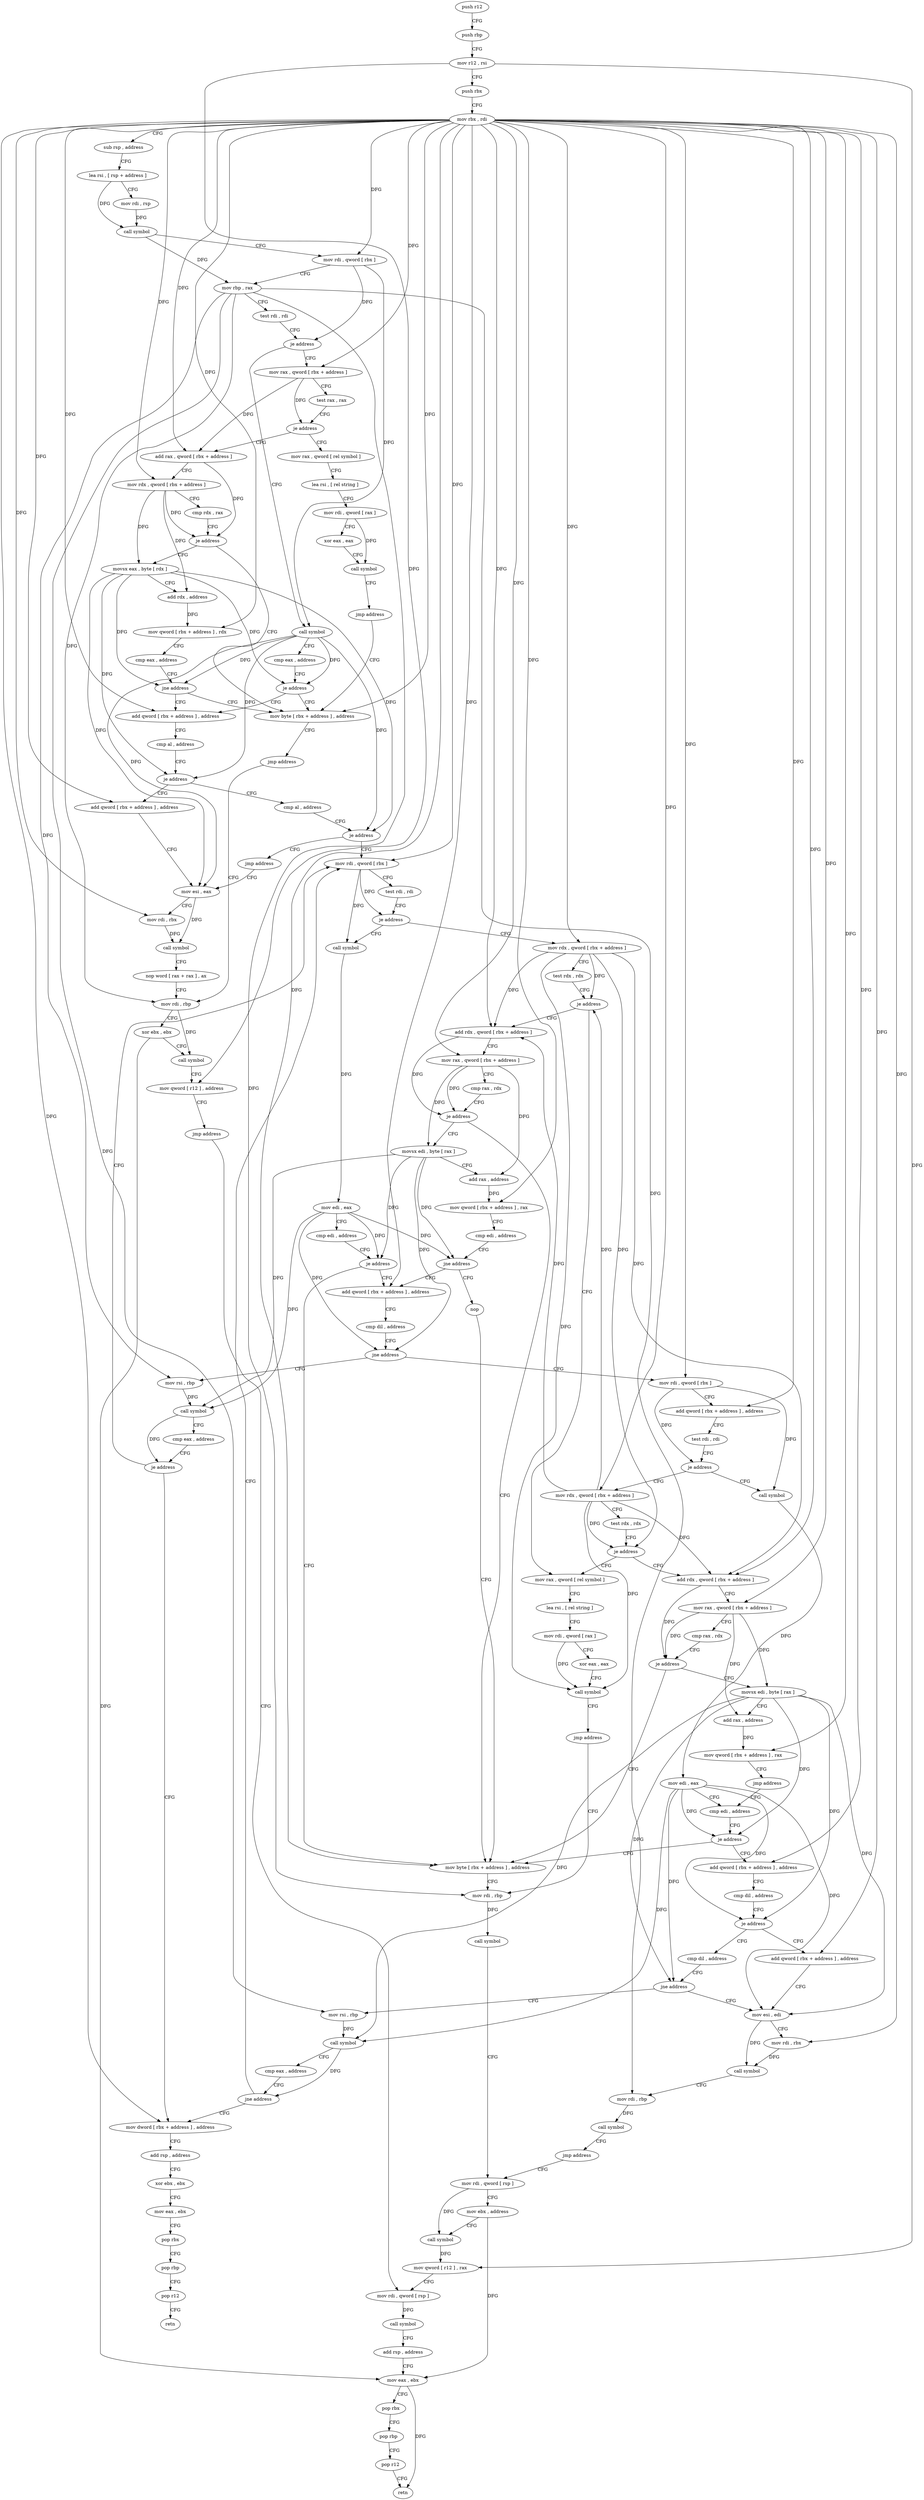 digraph "func" {
"106528" [label = "push r12" ]
"106530" [label = "push rbp" ]
"106531" [label = "mov r12 , rsi" ]
"106534" [label = "push rbx" ]
"106535" [label = "mov rbx , rdi" ]
"106538" [label = "sub rsp , address" ]
"106542" [label = "lea rsi , [ rsp + address ]" ]
"106547" [label = "mov rdi , rsp" ]
"106550" [label = "call symbol" ]
"106555" [label = "mov rdi , qword [ rbx ]" ]
"106558" [label = "mov rbp , rax" ]
"106561" [label = "test rdi , rdi" ]
"106564" [label = "je address" ]
"106904" [label = "mov rax , qword [ rbx + address ]" ]
"106570" [label = "call symbol" ]
"106908" [label = "test rax , rax" ]
"106911" [label = "je address" ]
"107063" [label = "mov rax , qword [ rel symbol ]" ]
"106917" [label = "add rax , qword [ rbx + address ]" ]
"106575" [label = "cmp eax , address" ]
"106578" [label = "je address" ]
"106950" [label = "mov byte [ rbx + address ] , address" ]
"106584" [label = "add qword [ rbx + address ] , address" ]
"107070" [label = "lea rsi , [ rel string ]" ]
"107077" [label = "mov rdi , qword [ rax ]" ]
"107080" [label = "xor eax , eax" ]
"107082" [label = "call symbol" ]
"107087" [label = "jmp address" ]
"106921" [label = "mov rdx , qword [ rbx + address ]" ]
"106925" [label = "cmp rdx , rax" ]
"106928" [label = "je address" ]
"106930" [label = "movsx eax , byte [ rdx ]" ]
"106954" [label = "jmp address" ]
"106880" [label = "mov rdi , rbp" ]
"106589" [label = "cmp al , address" ]
"106591" [label = "je address" ]
"106856" [label = "add qword [ rbx + address ] , address" ]
"106597" [label = "cmp al , address" ]
"106933" [label = "add rdx , address" ]
"106937" [label = "mov qword [ rbx + address ] , rdx" ]
"106941" [label = "cmp eax , address" ]
"106944" [label = "jne address" ]
"106883" [label = "xor ebx , ebx" ]
"106885" [label = "call symbol" ]
"106890" [label = "mov qword [ r12 ] , address" ]
"106898" [label = "jmp address" ]
"106830" [label = "mov rdi , qword [ rsp ]" ]
"106861" [label = "mov esi , eax" ]
"106599" [label = "je address" ]
"106621" [label = "mov rdi , qword [ rbx ]" ]
"106601" [label = "jmp address" ]
"106834" [label = "call symbol" ]
"106839" [label = "add rsp , address" ]
"106843" [label = "mov eax , ebx" ]
"106845" [label = "pop rbx" ]
"106846" [label = "pop rbp" ]
"106847" [label = "pop r12" ]
"106849" [label = "retn" ]
"106624" [label = "test rdi , rdi" ]
"106627" [label = "je address" ]
"106752" [label = "mov rdx , qword [ rbx + address ]" ]
"106629" [label = "call symbol" ]
"106756" [label = "test rdx , rdx" ]
"106759" [label = "je address" ]
"107034" [label = "mov rax , qword [ rel symbol ]" ]
"106765" [label = "add rdx , qword [ rbx + address ]" ]
"106634" [label = "mov edi , eax" ]
"106636" [label = "cmp edi , address" ]
"106639" [label = "je address" ]
"106800" [label = "mov byte [ rbx + address ] , address" ]
"106645" [label = "add qword [ rbx + address ] , address" ]
"106863" [label = "mov rdi , rbx" ]
"106866" [label = "call symbol" ]
"106871" [label = "nop word [ rax + rax ] , ax" ]
"107041" [label = "lea rsi , [ rel string ]" ]
"107048" [label = "mov rdi , qword [ rax ]" ]
"107051" [label = "xor eax , eax" ]
"107053" [label = "call symbol" ]
"107058" [label = "jmp address" ]
"106804" [label = "mov rdi , rbp" ]
"106769" [label = "mov rax , qword [ rbx + address ]" ]
"106773" [label = "cmp rax , rdx" ]
"106776" [label = "je address" ]
"106778" [label = "movsx edi , byte [ rax ]" ]
"106650" [label = "cmp dil , address" ]
"106654" [label = "jne address" ]
"106608" [label = "mov rsi , rbp" ]
"106656" [label = "mov rdi , qword [ rbx ]" ]
"106807" [label = "call symbol" ]
"106812" [label = "mov rdi , qword [ rsp ]" ]
"106781" [label = "add rax , address" ]
"106785" [label = "mov qword [ rbx + address ] , rax" ]
"106789" [label = "cmp edi , address" ]
"106792" [label = "jne address" ]
"106798" [label = "nop" ]
"106611" [label = "call symbol" ]
"106616" [label = "cmp eax , address" ]
"106619" [label = "je address" ]
"106723" [label = "mov dword [ rbx + address ] , address" ]
"106659" [label = "add qword [ rbx + address ] , address" ]
"106664" [label = "test rdi , rdi" ]
"106667" [label = "je address" ]
"106992" [label = "mov rdx , qword [ rbx + address ]" ]
"106673" [label = "call symbol" ]
"106730" [label = "add rsp , address" ]
"106734" [label = "xor ebx , ebx" ]
"106736" [label = "mov eax , ebx" ]
"106738" [label = "pop rbx" ]
"106739" [label = "pop rbp" ]
"106740" [label = "pop r12" ]
"106742" [label = "retn" ]
"106996" [label = "test rdx , rdx" ]
"106999" [label = "je address" ]
"107001" [label = "add rdx , qword [ rbx + address ]" ]
"106678" [label = "mov edi , eax" ]
"106680" [label = "cmp edi , address" ]
"107005" [label = "mov rax , qword [ rbx + address ]" ]
"107009" [label = "cmp rax , rdx" ]
"107012" [label = "je address" ]
"107018" [label = "movsx edi , byte [ rax ]" ]
"106685" [label = "add qword [ rbx + address ] , address" ]
"106690" [label = "cmp dil , address" ]
"106694" [label = "je address" ]
"106960" [label = "add qword [ rbx + address ] , address" ]
"106700" [label = "cmp dil , address" ]
"107021" [label = "add rax , address" ]
"107025" [label = "mov qword [ rbx + address ] , rax" ]
"107029" [label = "jmp address" ]
"106965" [label = "mov esi , edi" ]
"106704" [label = "jne address" ]
"106710" [label = "mov rsi , rbp" ]
"106683" [label = "je address" ]
"106816" [label = "mov ebx , address" ]
"106821" [label = "call symbol" ]
"106826" [label = "mov qword [ r12 ] , rax" ]
"106967" [label = "mov rdi , rbx" ]
"106970" [label = "call symbol" ]
"106975" [label = "mov rdi , rbp" ]
"106978" [label = "call symbol" ]
"106983" [label = "jmp address" ]
"106713" [label = "call symbol" ]
"106718" [label = "cmp eax , address" ]
"106721" [label = "jne address" ]
"106528" -> "106530" [ label = "CFG" ]
"106530" -> "106531" [ label = "CFG" ]
"106531" -> "106534" [ label = "CFG" ]
"106531" -> "106890" [ label = "DFG" ]
"106531" -> "106826" [ label = "DFG" ]
"106534" -> "106535" [ label = "CFG" ]
"106535" -> "106538" [ label = "CFG" ]
"106535" -> "106555" [ label = "DFG" ]
"106535" -> "106904" [ label = "DFG" ]
"106535" -> "106917" [ label = "DFG" ]
"106535" -> "106921" [ label = "DFG" ]
"106535" -> "106950" [ label = "DFG" ]
"106535" -> "106584" [ label = "DFG" ]
"106535" -> "106937" [ label = "DFG" ]
"106535" -> "106856" [ label = "DFG" ]
"106535" -> "106863" [ label = "DFG" ]
"106535" -> "106621" [ label = "DFG" ]
"106535" -> "106752" [ label = "DFG" ]
"106535" -> "106765" [ label = "DFG" ]
"106535" -> "106769" [ label = "DFG" ]
"106535" -> "106800" [ label = "DFG" ]
"106535" -> "106645" [ label = "DFG" ]
"106535" -> "106785" [ label = "DFG" ]
"106535" -> "106656" [ label = "DFG" ]
"106535" -> "106659" [ label = "DFG" ]
"106535" -> "106723" [ label = "DFG" ]
"106535" -> "106992" [ label = "DFG" ]
"106535" -> "107001" [ label = "DFG" ]
"106535" -> "107005" [ label = "DFG" ]
"106535" -> "107025" [ label = "DFG" ]
"106535" -> "106685" [ label = "DFG" ]
"106535" -> "106960" [ label = "DFG" ]
"106535" -> "106967" [ label = "DFG" ]
"106538" -> "106542" [ label = "CFG" ]
"106542" -> "106547" [ label = "CFG" ]
"106542" -> "106550" [ label = "DFG" ]
"106547" -> "106550" [ label = "DFG" ]
"106550" -> "106555" [ label = "CFG" ]
"106550" -> "106558" [ label = "DFG" ]
"106555" -> "106558" [ label = "CFG" ]
"106555" -> "106564" [ label = "DFG" ]
"106555" -> "106570" [ label = "DFG" ]
"106558" -> "106561" [ label = "CFG" ]
"106558" -> "106880" [ label = "DFG" ]
"106558" -> "106804" [ label = "DFG" ]
"106558" -> "106608" [ label = "DFG" ]
"106558" -> "106975" [ label = "DFG" ]
"106558" -> "106710" [ label = "DFG" ]
"106561" -> "106564" [ label = "CFG" ]
"106564" -> "106904" [ label = "CFG" ]
"106564" -> "106570" [ label = "CFG" ]
"106904" -> "106908" [ label = "CFG" ]
"106904" -> "106911" [ label = "DFG" ]
"106904" -> "106917" [ label = "DFG" ]
"106570" -> "106575" [ label = "CFG" ]
"106570" -> "106578" [ label = "DFG" ]
"106570" -> "106591" [ label = "DFG" ]
"106570" -> "106944" [ label = "DFG" ]
"106570" -> "106599" [ label = "DFG" ]
"106570" -> "106861" [ label = "DFG" ]
"106908" -> "106911" [ label = "CFG" ]
"106911" -> "107063" [ label = "CFG" ]
"106911" -> "106917" [ label = "CFG" ]
"107063" -> "107070" [ label = "CFG" ]
"106917" -> "106921" [ label = "CFG" ]
"106917" -> "106928" [ label = "DFG" ]
"106575" -> "106578" [ label = "CFG" ]
"106578" -> "106950" [ label = "CFG" ]
"106578" -> "106584" [ label = "CFG" ]
"106950" -> "106954" [ label = "CFG" ]
"106584" -> "106589" [ label = "CFG" ]
"107070" -> "107077" [ label = "CFG" ]
"107077" -> "107080" [ label = "CFG" ]
"107077" -> "107082" [ label = "DFG" ]
"107080" -> "107082" [ label = "CFG" ]
"107082" -> "107087" [ label = "CFG" ]
"107087" -> "106950" [ label = "CFG" ]
"106921" -> "106925" [ label = "CFG" ]
"106921" -> "106928" [ label = "DFG" ]
"106921" -> "106930" [ label = "DFG" ]
"106921" -> "106933" [ label = "DFG" ]
"106925" -> "106928" [ label = "CFG" ]
"106928" -> "106950" [ label = "CFG" ]
"106928" -> "106930" [ label = "CFG" ]
"106930" -> "106933" [ label = "CFG" ]
"106930" -> "106578" [ label = "DFG" ]
"106930" -> "106591" [ label = "DFG" ]
"106930" -> "106944" [ label = "DFG" ]
"106930" -> "106599" [ label = "DFG" ]
"106930" -> "106861" [ label = "DFG" ]
"106954" -> "106880" [ label = "CFG" ]
"106880" -> "106883" [ label = "CFG" ]
"106880" -> "106885" [ label = "DFG" ]
"106589" -> "106591" [ label = "CFG" ]
"106591" -> "106856" [ label = "CFG" ]
"106591" -> "106597" [ label = "CFG" ]
"106856" -> "106861" [ label = "CFG" ]
"106597" -> "106599" [ label = "CFG" ]
"106933" -> "106937" [ label = "DFG" ]
"106937" -> "106941" [ label = "CFG" ]
"106941" -> "106944" [ label = "CFG" ]
"106944" -> "106584" [ label = "CFG" ]
"106944" -> "106950" [ label = "CFG" ]
"106883" -> "106885" [ label = "CFG" ]
"106883" -> "106843" [ label = "DFG" ]
"106885" -> "106890" [ label = "CFG" ]
"106890" -> "106898" [ label = "CFG" ]
"106898" -> "106830" [ label = "CFG" ]
"106830" -> "106834" [ label = "DFG" ]
"106861" -> "106863" [ label = "CFG" ]
"106861" -> "106866" [ label = "DFG" ]
"106599" -> "106621" [ label = "CFG" ]
"106599" -> "106601" [ label = "CFG" ]
"106621" -> "106624" [ label = "CFG" ]
"106621" -> "106627" [ label = "DFG" ]
"106621" -> "106629" [ label = "DFG" ]
"106601" -> "106861" [ label = "CFG" ]
"106834" -> "106839" [ label = "CFG" ]
"106839" -> "106843" [ label = "CFG" ]
"106843" -> "106845" [ label = "CFG" ]
"106843" -> "106849" [ label = "DFG" ]
"106845" -> "106846" [ label = "CFG" ]
"106846" -> "106847" [ label = "CFG" ]
"106847" -> "106849" [ label = "CFG" ]
"106624" -> "106627" [ label = "CFG" ]
"106627" -> "106752" [ label = "CFG" ]
"106627" -> "106629" [ label = "CFG" ]
"106752" -> "106756" [ label = "CFG" ]
"106752" -> "106759" [ label = "DFG" ]
"106752" -> "107053" [ label = "DFG" ]
"106752" -> "106765" [ label = "DFG" ]
"106752" -> "106999" [ label = "DFG" ]
"106752" -> "107001" [ label = "DFG" ]
"106629" -> "106634" [ label = "DFG" ]
"106756" -> "106759" [ label = "CFG" ]
"106759" -> "107034" [ label = "CFG" ]
"106759" -> "106765" [ label = "CFG" ]
"107034" -> "107041" [ label = "CFG" ]
"106765" -> "106769" [ label = "CFG" ]
"106765" -> "106776" [ label = "DFG" ]
"106634" -> "106636" [ label = "CFG" ]
"106634" -> "106639" [ label = "DFG" ]
"106634" -> "106654" [ label = "DFG" ]
"106634" -> "106792" [ label = "DFG" ]
"106634" -> "106611" [ label = "DFG" ]
"106636" -> "106639" [ label = "CFG" ]
"106639" -> "106800" [ label = "CFG" ]
"106639" -> "106645" [ label = "CFG" ]
"106800" -> "106804" [ label = "CFG" ]
"106645" -> "106650" [ label = "CFG" ]
"106863" -> "106866" [ label = "DFG" ]
"106866" -> "106871" [ label = "CFG" ]
"106871" -> "106880" [ label = "CFG" ]
"107041" -> "107048" [ label = "CFG" ]
"107048" -> "107051" [ label = "CFG" ]
"107048" -> "107053" [ label = "DFG" ]
"107051" -> "107053" [ label = "CFG" ]
"107053" -> "107058" [ label = "CFG" ]
"107058" -> "106804" [ label = "CFG" ]
"106804" -> "106807" [ label = "DFG" ]
"106769" -> "106773" [ label = "CFG" ]
"106769" -> "106776" [ label = "DFG" ]
"106769" -> "106778" [ label = "DFG" ]
"106769" -> "106781" [ label = "DFG" ]
"106773" -> "106776" [ label = "CFG" ]
"106776" -> "106800" [ label = "CFG" ]
"106776" -> "106778" [ label = "CFG" ]
"106778" -> "106781" [ label = "CFG" ]
"106778" -> "106639" [ label = "DFG" ]
"106778" -> "106654" [ label = "DFG" ]
"106778" -> "106792" [ label = "DFG" ]
"106778" -> "106611" [ label = "DFG" ]
"106650" -> "106654" [ label = "CFG" ]
"106654" -> "106608" [ label = "CFG" ]
"106654" -> "106656" [ label = "CFG" ]
"106608" -> "106611" [ label = "DFG" ]
"106656" -> "106659" [ label = "CFG" ]
"106656" -> "106667" [ label = "DFG" ]
"106656" -> "106673" [ label = "DFG" ]
"106807" -> "106812" [ label = "CFG" ]
"106812" -> "106816" [ label = "CFG" ]
"106812" -> "106821" [ label = "DFG" ]
"106781" -> "106785" [ label = "DFG" ]
"106785" -> "106789" [ label = "CFG" ]
"106789" -> "106792" [ label = "CFG" ]
"106792" -> "106645" [ label = "CFG" ]
"106792" -> "106798" [ label = "CFG" ]
"106798" -> "106800" [ label = "CFG" ]
"106611" -> "106616" [ label = "CFG" ]
"106611" -> "106619" [ label = "DFG" ]
"106616" -> "106619" [ label = "CFG" ]
"106619" -> "106723" [ label = "CFG" ]
"106619" -> "106621" [ label = "CFG" ]
"106723" -> "106730" [ label = "CFG" ]
"106659" -> "106664" [ label = "CFG" ]
"106664" -> "106667" [ label = "CFG" ]
"106667" -> "106992" [ label = "CFG" ]
"106667" -> "106673" [ label = "CFG" ]
"106992" -> "106996" [ label = "CFG" ]
"106992" -> "106759" [ label = "DFG" ]
"106992" -> "107053" [ label = "DFG" ]
"106992" -> "106765" [ label = "DFG" ]
"106992" -> "106999" [ label = "DFG" ]
"106992" -> "107001" [ label = "DFG" ]
"106673" -> "106678" [ label = "DFG" ]
"106730" -> "106734" [ label = "CFG" ]
"106734" -> "106736" [ label = "CFG" ]
"106736" -> "106738" [ label = "CFG" ]
"106738" -> "106739" [ label = "CFG" ]
"106739" -> "106740" [ label = "CFG" ]
"106740" -> "106742" [ label = "CFG" ]
"106996" -> "106999" [ label = "CFG" ]
"106999" -> "107034" [ label = "CFG" ]
"106999" -> "107001" [ label = "CFG" ]
"107001" -> "107005" [ label = "CFG" ]
"107001" -> "107012" [ label = "DFG" ]
"106678" -> "106680" [ label = "CFG" ]
"106678" -> "106683" [ label = "DFG" ]
"106678" -> "106694" [ label = "DFG" ]
"106678" -> "106704" [ label = "DFG" ]
"106678" -> "106965" [ label = "DFG" ]
"106678" -> "106713" [ label = "DFG" ]
"106680" -> "106683" [ label = "CFG" ]
"107005" -> "107009" [ label = "CFG" ]
"107005" -> "107012" [ label = "DFG" ]
"107005" -> "107018" [ label = "DFG" ]
"107005" -> "107021" [ label = "DFG" ]
"107009" -> "107012" [ label = "CFG" ]
"107012" -> "106800" [ label = "CFG" ]
"107012" -> "107018" [ label = "CFG" ]
"107018" -> "107021" [ label = "CFG" ]
"107018" -> "106683" [ label = "DFG" ]
"107018" -> "106694" [ label = "DFG" ]
"107018" -> "106704" [ label = "DFG" ]
"107018" -> "106965" [ label = "DFG" ]
"107018" -> "106713" [ label = "DFG" ]
"106685" -> "106690" [ label = "CFG" ]
"106690" -> "106694" [ label = "CFG" ]
"106694" -> "106960" [ label = "CFG" ]
"106694" -> "106700" [ label = "CFG" ]
"106960" -> "106965" [ label = "CFG" ]
"106700" -> "106704" [ label = "CFG" ]
"107021" -> "107025" [ label = "DFG" ]
"107025" -> "107029" [ label = "CFG" ]
"107029" -> "106680" [ label = "CFG" ]
"106965" -> "106967" [ label = "CFG" ]
"106965" -> "106970" [ label = "DFG" ]
"106704" -> "106965" [ label = "CFG" ]
"106704" -> "106710" [ label = "CFG" ]
"106710" -> "106713" [ label = "DFG" ]
"106683" -> "106800" [ label = "CFG" ]
"106683" -> "106685" [ label = "CFG" ]
"106816" -> "106821" [ label = "CFG" ]
"106816" -> "106843" [ label = "DFG" ]
"106821" -> "106826" [ label = "DFG" ]
"106826" -> "106830" [ label = "CFG" ]
"106967" -> "106970" [ label = "DFG" ]
"106970" -> "106975" [ label = "CFG" ]
"106975" -> "106978" [ label = "DFG" ]
"106978" -> "106983" [ label = "CFG" ]
"106983" -> "106812" [ label = "CFG" ]
"106713" -> "106718" [ label = "CFG" ]
"106713" -> "106721" [ label = "DFG" ]
"106718" -> "106721" [ label = "CFG" ]
"106721" -> "106621" [ label = "CFG" ]
"106721" -> "106723" [ label = "CFG" ]
}
